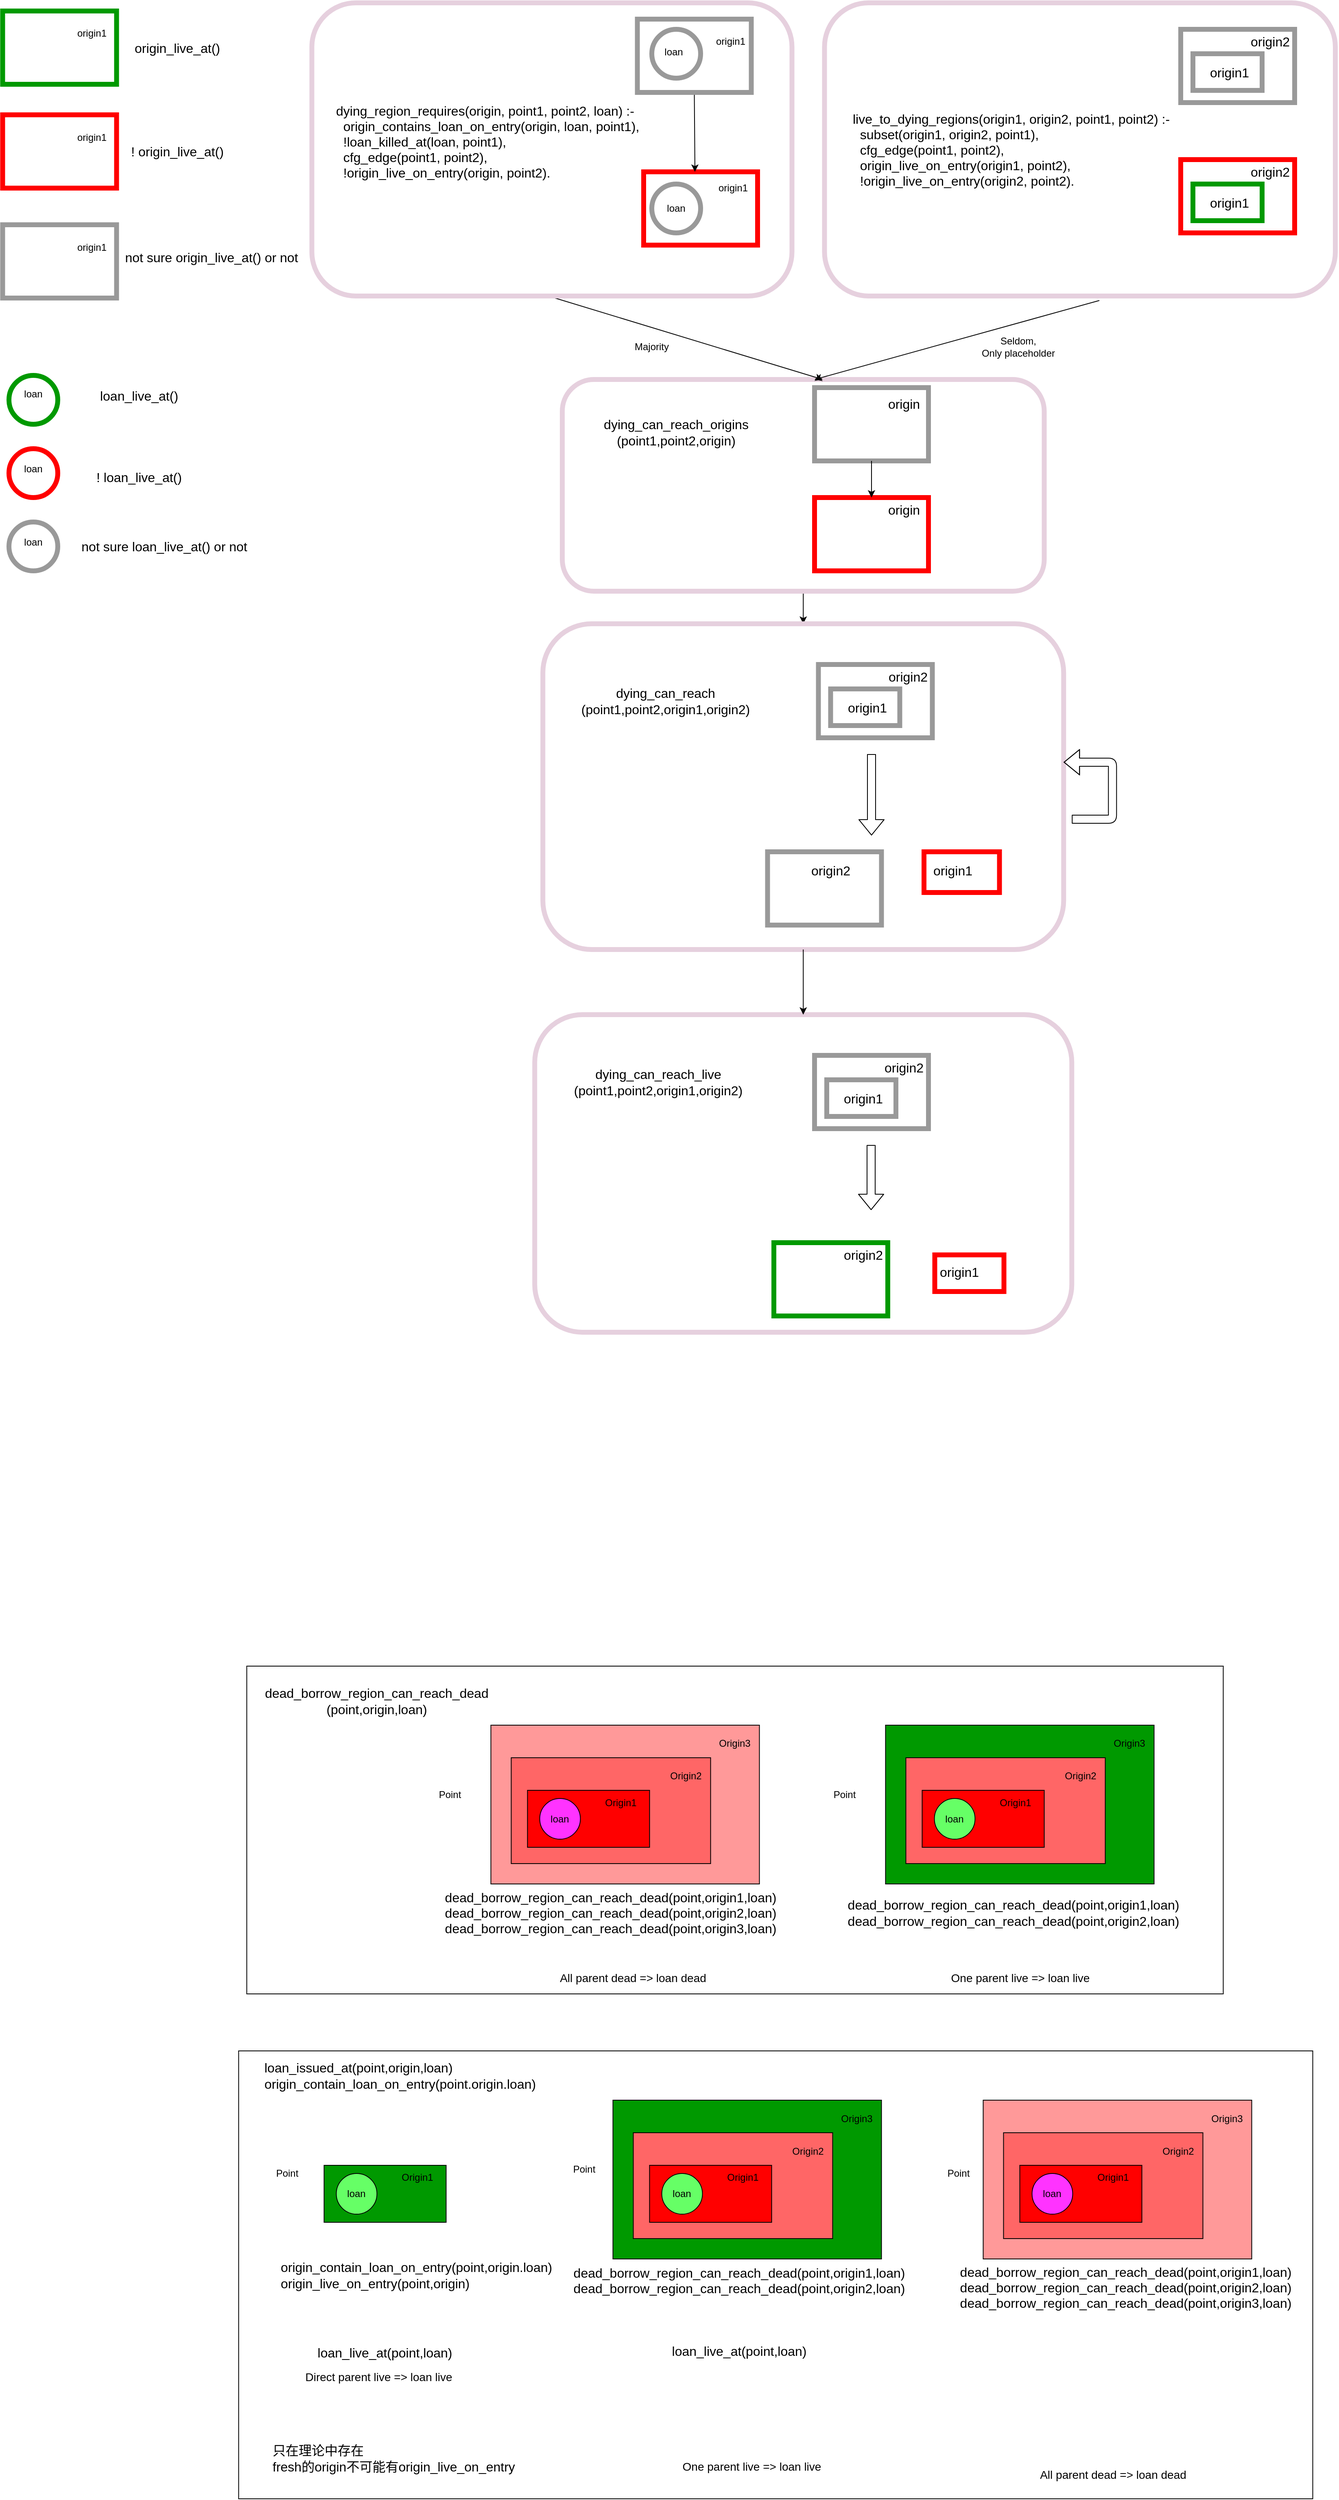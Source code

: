 <mxfile version="15.1.3" type="device"><diagram id="4ItoozWEmt4UMQ_Lu-9e" name="Page-1"><mxGraphModel dx="2272" dy="1925" grid="1" gridSize="10" guides="1" tooltips="1" connect="1" arrows="1" fold="1" page="1" pageScale="1" pageWidth="850" pageHeight="1100" math="0" shadow="0"><root><mxCell id="0"/><mxCell id="1" parent="0"/><mxCell id="DHd1Q7kL143896fJoq3--31" value="" style="edgeStyle=orthogonalEdgeStyle;rounded=0;orthogonalLoop=1;jettySize=auto;html=1;" parent="1" source="DHd1Q7kL143896fJoq3--25" target="hP6y3VwqV3rYE7MSqWvt-100" edge="1"><mxGeometry relative="1" as="geometry"/></mxCell><mxCell id="DHd1Q7kL143896fJoq3--25" value="" style="rounded=1;whiteSpace=wrap;html=1;strokeWidth=6;strokeColor=#E6D0DE;" parent="1" vertex="1"><mxGeometry x="50" y="400" width="592.25" height="260" as="geometry"/></mxCell><mxCell id="hP6y3VwqV3rYE7MSqWvt-100" value="" style="rounded=1;whiteSpace=wrap;html=1;strokeWidth=6;strokeColor=#E6D0DE;" parent="1" vertex="1"><mxGeometry x="26.13" y="700" width="640" height="400" as="geometry"/></mxCell><mxCell id="DHd1Q7kL143896fJoq3--18" value="" style="rounded=0;whiteSpace=wrap;html=1;strokeWidth=6;strokeColor=#999999;" parent="1" vertex="1"><mxGeometry x="302.25" y="980" width="140" height="90" as="geometry"/></mxCell><mxCell id="hP6y3VwqV3rYE7MSqWvt-101" value="" style="rounded=1;whiteSpace=wrap;html=1;strokeWidth=6;strokeColor=#E6D0DE;" parent="1" vertex="1"><mxGeometry x="16.13" y="1180" width="660" height="390" as="geometry"/></mxCell><mxCell id="hP6y3VwqV3rYE7MSqWvt-128" style="edgeStyle=orthogonalEdgeStyle;rounded=0;orthogonalLoop=1;jettySize=auto;html=1;entryX=0.5;entryY=0;entryDx=0;entryDy=0;fontSize=16;" parent="1" source="hP6y3VwqV3rYE7MSqWvt-100" target="hP6y3VwqV3rYE7MSqWvt-101" edge="1"><mxGeometry relative="1" as="geometry"/></mxCell><mxCell id="hP6y3VwqV3rYE7MSqWvt-66" value="" style="rounded=1;whiteSpace=wrap;html=1;strokeWidth=6;strokeColor=#E6D0DE;" parent="1" vertex="1"><mxGeometry x="372.25" y="-62.5" width="627.75" height="360" as="geometry"/></mxCell><mxCell id="gmZS5lx-OD6srE_DfvsA-1" value="" style="rounded=0;whiteSpace=wrap;html=1;fillColor=#FFFFFF;" parent="1" vertex="1"><mxGeometry x="-337.75" y="1980" width="1200" height="402.5" as="geometry"/></mxCell><mxCell id="gmZS5lx-OD6srE_DfvsA-12" value="" style="rounded=0;whiteSpace=wrap;html=1;fillColor=#FF9999;" parent="1" vertex="1"><mxGeometry x="-37.75" y="2052.5" width="330" height="195" as="geometry"/></mxCell><mxCell id="gmZS5lx-OD6srE_DfvsA-8" value="" style="rounded=0;whiteSpace=wrap;html=1;fillColor=#FF6666;" parent="1" vertex="1"><mxGeometry x="-12.75" y="2092.5" width="245" height="130" as="geometry"/></mxCell><mxCell id="8dX1J-5f6YRlSmqiTuca-73" value="dying_can_reach_origins&lt;br style=&quot;font-size: 16px;&quot;&gt;(point1,point2,origin)" style="text;html=1;strokeColor=none;fillColor=none;align=center;verticalAlign=middle;whiteSpace=wrap;rounded=0;fontSize=16;" parent="1" vertex="1"><mxGeometry x="170" y="455" width="40" height="20" as="geometry"/></mxCell><mxCell id="8dX1J-5f6YRlSmqiTuca-79" value="" style="endArrow=classic;html=1;fontSize=14;exitX=0.482;exitY=1;exitDx=0;exitDy=0;exitPerimeter=0;entryX=0.5;entryY=0;entryDx=0;entryDy=0;" parent="1" edge="1"><mxGeometry width="50" height="50" relative="1" as="geometry"><mxPoint x="41" y="300" as="sourcePoint"/><mxPoint x="370" y="400" as="targetPoint"/></mxGeometry></mxCell><mxCell id="8dX1J-5f6YRlSmqiTuca-80" value="" style="endArrow=classic;html=1;fontSize=14;" parent="1" edge="1"><mxGeometry width="50" height="50" relative="1" as="geometry"><mxPoint x="710" y="303" as="sourcePoint"/><mxPoint x="360" y="400" as="targetPoint"/></mxGeometry></mxCell><mxCell id="8dX1J-5f6YRlSmqiTuca-94" value="dying_can_reach&lt;br style=&quot;font-size: 16px;&quot;&gt;(point1,point2,origin1,origin2)" style="text;html=1;strokeColor=none;fillColor=none;align=center;verticalAlign=middle;whiteSpace=wrap;rounded=0;fontSize=16;" parent="1" vertex="1"><mxGeometry x="157.25" y="785" width="40" height="20" as="geometry"/></mxCell><mxCell id="8dX1J-5f6YRlSmqiTuca-169" value="dying_can_reach_live&lt;br style=&quot;font-size: 16px;&quot;&gt;(point1,point2,origin1,origin2)" style="text;html=1;strokeColor=none;fillColor=none;align=center;verticalAlign=middle;whiteSpace=wrap;rounded=0;fontSize=16;" parent="1" vertex="1"><mxGeometry x="147.75" y="1252.5" width="40" height="20" as="geometry"/></mxCell><mxCell id="-txUx5UtsufA0qWCfWp3-2" value="Majority" style="text;html=1;strokeColor=none;fillColor=none;align=center;verticalAlign=middle;whiteSpace=wrap;rounded=0;" parent="1" vertex="1"><mxGeometry x="140" y="350" width="40" height="20" as="geometry"/></mxCell><mxCell id="-txUx5UtsufA0qWCfWp3-3" value="Seldom, &lt;br&gt;Only placeholder" style="text;html=1;strokeColor=none;fillColor=none;align=center;verticalAlign=middle;whiteSpace=wrap;rounded=0;" parent="1" vertex="1"><mxGeometry x="561" y="350" width="99" height="20" as="geometry"/></mxCell><mxCell id="gmZS5lx-OD6srE_DfvsA-3" value="" style="rounded=0;whiteSpace=wrap;html=1;fillColor=#FF0000;" parent="1" vertex="1"><mxGeometry x="7.25" y="2132.5" width="150" height="70" as="geometry"/></mxCell><mxCell id="gmZS5lx-OD6srE_DfvsA-4" value="Origin1" style="text;html=1;strokeColor=none;fillColor=none;align=center;verticalAlign=middle;whiteSpace=wrap;rounded=0;" parent="1" vertex="1"><mxGeometry x="102.25" y="2137.5" width="40" height="20" as="geometry"/></mxCell><mxCell id="gmZS5lx-OD6srE_DfvsA-5" value="Point" style="text;html=1;strokeColor=none;fillColor=none;align=center;verticalAlign=middle;whiteSpace=wrap;rounded=0;fontSize=12;" parent="1" vertex="1"><mxGeometry x="-107.75" y="2127.5" width="40" height="20" as="geometry"/></mxCell><mxCell id="gmZS5lx-OD6srE_DfvsA-9" value="Origin2" style="text;html=1;strokeColor=none;fillColor=none;align=center;verticalAlign=middle;whiteSpace=wrap;rounded=0;" parent="1" vertex="1"><mxGeometry x="182.25" y="2102.5" width="40" height="25" as="geometry"/></mxCell><mxCell id="gmZS5lx-OD6srE_DfvsA-10" value="" style="ellipse;whiteSpace=wrap;html=1;aspect=fixed;fillColor=#ff33ff;" parent="1" vertex="1"><mxGeometry x="22.25" y="2142.5" width="50" height="50" as="geometry"/></mxCell><mxCell id="gmZS5lx-OD6srE_DfvsA-11" value="loan" style="text;html=1;strokeColor=none;fillColor=none;align=center;verticalAlign=middle;whiteSpace=wrap;rounded=0;" parent="1" vertex="1"><mxGeometry x="27.25" y="2157.5" width="40" height="20" as="geometry"/></mxCell><mxCell id="gmZS5lx-OD6srE_DfvsA-13" value="Origin3" style="text;html=1;strokeColor=none;fillColor=none;align=center;verticalAlign=middle;whiteSpace=wrap;rounded=0;" parent="1" vertex="1"><mxGeometry x="242.25" y="2062.5" width="40" height="25" as="geometry"/></mxCell><mxCell id="gmZS5lx-OD6srE_DfvsA-15" value="All parent dead =&amp;gt; loan dead" style="text;html=1;strokeColor=none;fillColor=none;align=center;verticalAlign=middle;whiteSpace=wrap;rounded=0;fontSize=14;" parent="1" vertex="1"><mxGeometry x="42.25" y="2352.5" width="190" height="20" as="geometry"/></mxCell><mxCell id="gmZS5lx-OD6srE_DfvsA-16" value="" style="rounded=0;whiteSpace=wrap;html=1;fillColor=#009900;" parent="1" vertex="1"><mxGeometry x="447.25" y="2052.5" width="330" height="195" as="geometry"/></mxCell><mxCell id="gmZS5lx-OD6srE_DfvsA-17" value="" style="rounded=0;whiteSpace=wrap;html=1;fillColor=#FF6666;" parent="1" vertex="1"><mxGeometry x="472.25" y="2092.5" width="245" height="130" as="geometry"/></mxCell><mxCell id="gmZS5lx-OD6srE_DfvsA-18" value="" style="rounded=0;whiteSpace=wrap;html=1;fillColor=#FF0000;" parent="1" vertex="1"><mxGeometry x="492.25" y="2132.5" width="150" height="70" as="geometry"/></mxCell><mxCell id="gmZS5lx-OD6srE_DfvsA-19" value="Origin1" style="text;html=1;strokeColor=none;fillColor=none;align=center;verticalAlign=middle;whiteSpace=wrap;rounded=0;" parent="1" vertex="1"><mxGeometry x="587.25" y="2137.5" width="40" height="20" as="geometry"/></mxCell><mxCell id="gmZS5lx-OD6srE_DfvsA-20" value="Point" style="text;html=1;strokeColor=none;fillColor=none;align=center;verticalAlign=middle;whiteSpace=wrap;rounded=0;fontSize=12;" parent="1" vertex="1"><mxGeometry x="377.25" y="2127.5" width="40" height="20" as="geometry"/></mxCell><mxCell id="gmZS5lx-OD6srE_DfvsA-21" value="Origin2" style="text;html=1;strokeColor=none;fillColor=none;align=center;verticalAlign=middle;whiteSpace=wrap;rounded=0;" parent="1" vertex="1"><mxGeometry x="667.25" y="2102.5" width="40" height="25" as="geometry"/></mxCell><mxCell id="gmZS5lx-OD6srE_DfvsA-22" value="" style="ellipse;whiteSpace=wrap;html=1;aspect=fixed;fillColor=#66ff66;" parent="1" vertex="1"><mxGeometry x="507.25" y="2142.5" width="50" height="50" as="geometry"/></mxCell><mxCell id="gmZS5lx-OD6srE_DfvsA-23" value="loan" style="text;html=1;strokeColor=none;fillColor=none;align=center;verticalAlign=middle;whiteSpace=wrap;rounded=0;" parent="1" vertex="1"><mxGeometry x="512.25" y="2157.5" width="40" height="20" as="geometry"/></mxCell><mxCell id="gmZS5lx-OD6srE_DfvsA-24" value="Origin3" style="text;html=1;strokeColor=none;fillColor=none;align=center;verticalAlign=middle;whiteSpace=wrap;rounded=0;" parent="1" vertex="1"><mxGeometry x="727.25" y="2062.5" width="40" height="25" as="geometry"/></mxCell><mxCell id="gmZS5lx-OD6srE_DfvsA-25" value="One parent live =&amp;gt; loan live" style="text;html=1;strokeColor=none;fillColor=none;align=center;verticalAlign=middle;whiteSpace=wrap;rounded=0;fontSize=14;" parent="1" vertex="1"><mxGeometry x="517.75" y="2352.5" width="190" height="20" as="geometry"/></mxCell><mxCell id="gmZS5lx-OD6srE_DfvsA-27" value="dead_borrow_region_can_reach_dead&lt;br&gt;(point,origin,loan)" style="text;html=1;strokeColor=none;fillColor=none;align=center;verticalAlign=middle;whiteSpace=wrap;rounded=0;fontSize=16;" parent="1" vertex="1"><mxGeometry x="-197.75" y="2012.5" width="40" height="20" as="geometry"/></mxCell><mxCell id="gmZS5lx-OD6srE_DfvsA-30" value="dead_borrow_region_can_reach_dead(point,origin1,loan)&lt;br&gt;dead_borrow_region_can_reach_dead(point,origin2,loan)&lt;br&gt;dead_borrow_region_can_reach_dead(point,origin3,loan)" style="text;html=1;strokeColor=none;fillColor=none;align=center;verticalAlign=middle;whiteSpace=wrap;rounded=0;fontSize=16;" parent="1" vertex="1"><mxGeometry x="-127.75" y="2272.5" width="475" height="20" as="geometry"/></mxCell><mxCell id="gmZS5lx-OD6srE_DfvsA-32" value="dead_borrow_region_can_reach_dead(point,origin1,loan)&lt;br&gt;dead_borrow_region_can_reach_dead(point,origin2,loan)&lt;br&gt;" style="text;html=1;strokeColor=none;fillColor=none;align=center;verticalAlign=middle;whiteSpace=wrap;rounded=0;fontSize=16;" parent="1" vertex="1"><mxGeometry x="367.25" y="2272.5" width="475" height="20" as="geometry"/></mxCell><mxCell id="gmZS5lx-OD6srE_DfvsA-33" value="" style="rounded=0;whiteSpace=wrap;html=1;fillColor=#FFFFFF;" parent="1" vertex="1"><mxGeometry x="-347.75" y="2452.5" width="1320" height="550" as="geometry"/></mxCell><mxCell id="gmZS5lx-OD6srE_DfvsA-36" value="" style="rounded=0;whiteSpace=wrap;html=1;fillColor=#009900;" parent="1" vertex="1"><mxGeometry x="-242.75" y="2593" width="150" height="70" as="geometry"/></mxCell><mxCell id="gmZS5lx-OD6srE_DfvsA-37" value="Origin1" style="text;html=1;strokeColor=none;fillColor=none;align=center;verticalAlign=middle;whiteSpace=wrap;rounded=0;" parent="1" vertex="1"><mxGeometry x="-147.75" y="2598" width="40" height="20" as="geometry"/></mxCell><mxCell id="gmZS5lx-OD6srE_DfvsA-38" value="Point" style="text;html=1;strokeColor=none;fillColor=none;align=center;verticalAlign=middle;whiteSpace=wrap;rounded=0;fontSize=12;" parent="1" vertex="1"><mxGeometry x="-307.75" y="2593" width="40" height="20" as="geometry"/></mxCell><mxCell id="gmZS5lx-OD6srE_DfvsA-40" value="" style="ellipse;whiteSpace=wrap;html=1;aspect=fixed;fillColor=#66ff66;" parent="1" vertex="1"><mxGeometry x="-227.75" y="2603" width="50" height="50" as="geometry"/></mxCell><mxCell id="gmZS5lx-OD6srE_DfvsA-41" value="loan" style="text;html=1;strokeColor=none;fillColor=none;align=center;verticalAlign=middle;whiteSpace=wrap;rounded=0;" parent="1" vertex="1"><mxGeometry x="-222.75" y="2618" width="40" height="20" as="geometry"/></mxCell><mxCell id="gmZS5lx-OD6srE_DfvsA-43" value="Direct parent live =&amp;gt; loan live" style="text;html=1;strokeColor=none;fillColor=none;align=center;verticalAlign=middle;whiteSpace=wrap;rounded=0;fontSize=14;" parent="1" vertex="1"><mxGeometry x="-317.75" y="2842.5" width="285" height="20" as="geometry"/></mxCell><mxCell id="gmZS5lx-OD6srE_DfvsA-44" value="" style="rounded=0;whiteSpace=wrap;html=1;fillColor=#009900;" parent="1" vertex="1"><mxGeometry x="112.25" y="2513" width="330" height="195" as="geometry"/></mxCell><mxCell id="gmZS5lx-OD6srE_DfvsA-45" value="" style="rounded=0;whiteSpace=wrap;html=1;fillColor=#FF6666;" parent="1" vertex="1"><mxGeometry x="137.25" y="2553" width="245" height="130" as="geometry"/></mxCell><mxCell id="gmZS5lx-OD6srE_DfvsA-46" value="" style="rounded=0;whiteSpace=wrap;html=1;fillColor=#FF0000;" parent="1" vertex="1"><mxGeometry x="157.25" y="2593" width="150" height="70" as="geometry"/></mxCell><mxCell id="gmZS5lx-OD6srE_DfvsA-47" value="Origin1" style="text;html=1;strokeColor=none;fillColor=none;align=center;verticalAlign=middle;whiteSpace=wrap;rounded=0;" parent="1" vertex="1"><mxGeometry x="252.25" y="2598" width="40" height="20" as="geometry"/></mxCell><mxCell id="gmZS5lx-OD6srE_DfvsA-48" value="Point" style="text;html=1;strokeColor=none;fillColor=none;align=center;verticalAlign=middle;whiteSpace=wrap;rounded=0;fontSize=12;" parent="1" vertex="1"><mxGeometry x="57.25" y="2588" width="40" height="20" as="geometry"/></mxCell><mxCell id="gmZS5lx-OD6srE_DfvsA-49" value="Origin2" style="text;html=1;strokeColor=none;fillColor=none;align=center;verticalAlign=middle;whiteSpace=wrap;rounded=0;" parent="1" vertex="1"><mxGeometry x="332.25" y="2563" width="40" height="25" as="geometry"/></mxCell><mxCell id="gmZS5lx-OD6srE_DfvsA-50" value="" style="ellipse;whiteSpace=wrap;html=1;aspect=fixed;fillColor=#66ff66;" parent="1" vertex="1"><mxGeometry x="172.25" y="2603" width="50" height="50" as="geometry"/></mxCell><mxCell id="gmZS5lx-OD6srE_DfvsA-51" value="loan" style="text;html=1;strokeColor=none;fillColor=none;align=center;verticalAlign=middle;whiteSpace=wrap;rounded=0;" parent="1" vertex="1"><mxGeometry x="177.25" y="2618" width="40" height="20" as="geometry"/></mxCell><mxCell id="gmZS5lx-OD6srE_DfvsA-52" value="Origin3" style="text;html=1;strokeColor=none;fillColor=none;align=center;verticalAlign=middle;whiteSpace=wrap;rounded=0;" parent="1" vertex="1"><mxGeometry x="392.25" y="2523" width="40" height="25" as="geometry"/></mxCell><mxCell id="gmZS5lx-OD6srE_DfvsA-53" value="One parent live =&amp;gt; loan live" style="text;html=1;strokeColor=none;fillColor=none;align=center;verticalAlign=middle;whiteSpace=wrap;rounded=0;fontSize=14;" parent="1" vertex="1"><mxGeometry x="188.25" y="2952.5" width="190" height="20" as="geometry"/></mxCell><mxCell id="gmZS5lx-OD6srE_DfvsA-54" value="loan_issued_at(point,origin,loan)&lt;br&gt;origin_contain_loan_on_entry(point.origin.loan)" style="text;html=1;strokeColor=none;fillColor=none;align=left;verticalAlign=middle;whiteSpace=wrap;rounded=0;fontSize=16;" parent="1" vertex="1"><mxGeometry x="-317.75" y="2473" width="280" height="20" as="geometry"/></mxCell><mxCell id="gmZS5lx-OD6srE_DfvsA-56" value="dead_borrow_region_can_reach_dead(point,origin1,loan)&lt;br&gt;dead_borrow_region_can_reach_dead(point,origin2,loan)&lt;br&gt;&lt;br&gt;&lt;br&gt;&lt;br&gt;loan_live_at(point,loan)" style="text;html=1;strokeColor=none;fillColor=none;align=center;verticalAlign=middle;whiteSpace=wrap;rounded=0;fontSize=16;" parent="1" vertex="1"><mxGeometry x="30.25" y="2762.5" width="475" height="20" as="geometry"/></mxCell><mxCell id="gmZS5lx-OD6srE_DfvsA-67" value="" style="rounded=0;whiteSpace=wrap;html=1;fillColor=#FF9999;" parent="1" vertex="1"><mxGeometry x="567.25" y="2513" width="330" height="195" as="geometry"/></mxCell><mxCell id="gmZS5lx-OD6srE_DfvsA-68" value="" style="rounded=0;whiteSpace=wrap;html=1;fillColor=#FF6666;" parent="1" vertex="1"><mxGeometry x="592.25" y="2553" width="245" height="130" as="geometry"/></mxCell><mxCell id="gmZS5lx-OD6srE_DfvsA-69" value="" style="rounded=0;whiteSpace=wrap;html=1;fillColor=#FF0000;" parent="1" vertex="1"><mxGeometry x="612.25" y="2593" width="150" height="70" as="geometry"/></mxCell><mxCell id="gmZS5lx-OD6srE_DfvsA-70" value="Origin1" style="text;html=1;strokeColor=none;fillColor=none;align=center;verticalAlign=middle;whiteSpace=wrap;rounded=0;" parent="1" vertex="1"><mxGeometry x="707.25" y="2598" width="40" height="20" as="geometry"/></mxCell><mxCell id="gmZS5lx-OD6srE_DfvsA-71" value="Point" style="text;html=1;strokeColor=none;fillColor=none;align=center;verticalAlign=middle;whiteSpace=wrap;rounded=0;fontSize=12;" parent="1" vertex="1"><mxGeometry x="517.25" y="2593" width="40" height="20" as="geometry"/></mxCell><mxCell id="gmZS5lx-OD6srE_DfvsA-72" value="Origin2" style="text;html=1;strokeColor=none;fillColor=none;align=center;verticalAlign=middle;whiteSpace=wrap;rounded=0;" parent="1" vertex="1"><mxGeometry x="787.25" y="2563" width="40" height="25" as="geometry"/></mxCell><mxCell id="gmZS5lx-OD6srE_DfvsA-73" value="" style="ellipse;whiteSpace=wrap;html=1;aspect=fixed;fillColor=#ff33ff;" parent="1" vertex="1"><mxGeometry x="627.25" y="2603" width="50" height="50" as="geometry"/></mxCell><mxCell id="gmZS5lx-OD6srE_DfvsA-74" value="loan" style="text;html=1;strokeColor=none;fillColor=none;align=center;verticalAlign=middle;whiteSpace=wrap;rounded=0;" parent="1" vertex="1"><mxGeometry x="632.25" y="2618" width="40" height="20" as="geometry"/></mxCell><mxCell id="gmZS5lx-OD6srE_DfvsA-75" value="Origin3" style="text;html=1;strokeColor=none;fillColor=none;align=center;verticalAlign=middle;whiteSpace=wrap;rounded=0;" parent="1" vertex="1"><mxGeometry x="847.25" y="2523" width="40" height="25" as="geometry"/></mxCell><mxCell id="gmZS5lx-OD6srE_DfvsA-76" value="All parent dead =&amp;gt; loan dead" style="text;html=1;strokeColor=none;fillColor=none;align=center;verticalAlign=middle;whiteSpace=wrap;rounded=0;fontSize=14;" parent="1" vertex="1"><mxGeometry x="632.25" y="2962.5" width="190" height="20" as="geometry"/></mxCell><mxCell id="gmZS5lx-OD6srE_DfvsA-77" value="dead_borrow_region_can_reach_dead(point,origin1,loan)&lt;br&gt;dead_borrow_region_can_reach_dead(point,origin2,loan)&lt;br&gt;dead_borrow_region_can_reach_dead(point,origin3,loan)" style="text;html=1;strokeColor=none;fillColor=none;align=center;verticalAlign=middle;whiteSpace=wrap;rounded=0;fontSize=16;" parent="1" vertex="1"><mxGeometry x="504.75" y="2733" width="475" height="20" as="geometry"/></mxCell><mxCell id="gmZS5lx-OD6srE_DfvsA-80" value="loan_live_at(point,loan)" style="text;html=1;strokeColor=none;fillColor=none;align=center;verticalAlign=middle;whiteSpace=wrap;rounded=0;fontSize=16;" parent="1" vertex="1"><mxGeometry x="-187.75" y="2812.5" width="40" height="20" as="geometry"/></mxCell><mxCell id="hP6y3VwqV3rYE7MSqWvt-5" value="origin_contain_loan_on_entry(point,origin.loan)&lt;br style=&quot;font-size: 16px;&quot;&gt;origin_live_on_entry(point,origin)" style="text;html=1;strokeColor=none;fillColor=none;align=left;verticalAlign=middle;whiteSpace=wrap;rounded=0;fontSize=16;" parent="1" vertex="1"><mxGeometry x="-297.75" y="2717.5" width="40" height="20" as="geometry"/></mxCell><mxCell id="hP6y3VwqV3rYE7MSqWvt-12" value="只在理论中存在&lt;br&gt;fresh的origin不可能有origin_live_on_entry" style="text;html=1;strokeColor=none;fillColor=none;align=left;verticalAlign=middle;whiteSpace=wrap;rounded=0;fontSize=16;" parent="1" vertex="1"><mxGeometry x="-307.75" y="2942.5" width="365" height="20" as="geometry"/></mxCell><mxCell id="hP6y3VwqV3rYE7MSqWvt-13" value="" style="rounded=1;whiteSpace=wrap;html=1;strokeWidth=6;strokeColor=#E6D0DE;" parent="1" vertex="1"><mxGeometry x="-257.75" y="-62.5" width="590" height="360" as="geometry"/></mxCell><mxCell id="hP6y3VwqV3rYE7MSqWvt-26" value="" style="rounded=0;whiteSpace=wrap;html=1;strokeWidth=6;strokeColor=#FF0000;" parent="1" vertex="1"><mxGeometry x="150" y="145" width="140" height="90" as="geometry"/></mxCell><mxCell id="hP6y3VwqV3rYE7MSqWvt-27" value="" style="ellipse;whiteSpace=wrap;html=1;aspect=fixed;strokeWidth=6;strokeColor=#999999;" parent="1" vertex="1"><mxGeometry x="160" y="160" width="60" height="60" as="geometry"/></mxCell><mxCell id="hP6y3VwqV3rYE7MSqWvt-28" value="loan" style="text;html=1;strokeColor=none;fillColor=none;align=center;verticalAlign=middle;whiteSpace=wrap;rounded=0;" parent="1" vertex="1"><mxGeometry x="170" y="180" width="40" height="20" as="geometry"/></mxCell><mxCell id="hP6y3VwqV3rYE7MSqWvt-29" value="origin1" style="text;html=1;strokeColor=none;fillColor=none;align=center;verticalAlign=middle;whiteSpace=wrap;rounded=0;" parent="1" vertex="1"><mxGeometry x="240" y="155" width="40" height="20" as="geometry"/></mxCell><mxCell id="hP6y3VwqV3rYE7MSqWvt-35" value="&lt;div style=&quot;font-size: 16px;&quot;&gt;dying_region_requires(origin, point1, point2, loan) :-&lt;/div&gt;&lt;div style=&quot;font-size: 16px;&quot;&gt;&amp;nbsp; origin_contains_loan_on_entry(origin, loan, point1),&lt;/div&gt;&lt;div style=&quot;font-size: 16px;&quot;&gt;&amp;nbsp; !loan_killed_at(loan, point1),&lt;/div&gt;&lt;div style=&quot;font-size: 16px;&quot;&gt;&amp;nbsp; cfg_edge(point1, point2),&lt;/div&gt;&lt;div style=&quot;font-size: 16px;&quot;&gt;&amp;nbsp; !origin_live_on_entry(origin, point2).&lt;/div&gt;" style="text;html=1;strokeColor=none;fillColor=none;align=left;verticalAlign=middle;whiteSpace=wrap;rounded=0;fontSize=16;" parent="1" vertex="1"><mxGeometry x="-230.5" y="57.5" width="430" height="100" as="geometry"/></mxCell><mxCell id="hP6y3VwqV3rYE7MSqWvt-41" value="" style="endArrow=classic;html=1;fontSize=16;exitX=0.5;exitY=1;exitDx=0;exitDy=0;entryX=0.45;entryY=0;entryDx=0;entryDy=0;entryPerimeter=0;" parent="1" source="hP6y3VwqV3rYE7MSqWvt-22" target="hP6y3VwqV3rYE7MSqWvt-26" edge="1"><mxGeometry width="50" height="50" relative="1" as="geometry"><mxPoint x="85" y="165" as="sourcePoint"/><mxPoint x="395" y="145" as="targetPoint"/></mxGeometry></mxCell><mxCell id="hP6y3VwqV3rYE7MSqWvt-43" value="live_to_dying_regions(origin1, origin2, point1, point2) :-&lt;br&gt;&amp;nbsp; subset(origin1, origin2, point1),&lt;br&gt;&amp;nbsp; cfg_edge(point1, point2),&lt;br&gt;&amp;nbsp; origin_live_on_entry(origin1, point2),&lt;br&gt;&amp;nbsp; !origin_live_on_entry(origin2, point2)." style="text;html=1;strokeColor=none;fillColor=none;align=left;verticalAlign=middle;whiteSpace=wrap;rounded=0;fontSize=16;" parent="1" vertex="1"><mxGeometry x="404.75" y="62.5" width="405" height="110" as="geometry"/></mxCell><mxCell id="hP6y3VwqV3rYE7MSqWvt-72" value="" style="rounded=0;whiteSpace=wrap;html=1;strokeWidth=6;strokeColor=#ff0000;" parent="1" vertex="1"><mxGeometry x="360" y="545" width="140" height="90" as="geometry"/></mxCell><mxCell id="hP6y3VwqV3rYE7MSqWvt-73" value="origin" style="text;html=1;strokeColor=none;fillColor=none;align=center;verticalAlign=middle;whiteSpace=wrap;rounded=0;fontSize=16;" parent="1" vertex="1"><mxGeometry x="450" y="550" width="40" height="20" as="geometry"/></mxCell><mxCell id="hP6y3VwqV3rYE7MSqWvt-74" value="" style="rounded=0;whiteSpace=wrap;html=1;strokeWidth=6;strokeColor=#999999;" parent="1" vertex="1"><mxGeometry x="360" y="410" width="140" height="90" as="geometry"/></mxCell><mxCell id="hP6y3VwqV3rYE7MSqWvt-75" value="origin" style="text;html=1;strokeColor=none;fillColor=none;align=center;verticalAlign=middle;whiteSpace=wrap;rounded=0;fontSize=16;" parent="1" vertex="1"><mxGeometry x="450" y="420" width="40" height="20" as="geometry"/></mxCell><mxCell id="hP6y3VwqV3rYE7MSqWvt-88" value="" style="rounded=0;whiteSpace=wrap;html=1;strokeWidth=6;strokeColor=#999999;" parent="1" vertex="1"><mxGeometry x="364.75" y="750" width="140" height="90" as="geometry"/></mxCell><mxCell id="hP6y3VwqV3rYE7MSqWvt-89" value="" style="rounded=0;whiteSpace=wrap;html=1;strokeWidth=6;strokeColor=#999999;" parent="1" vertex="1"><mxGeometry x="379.75" y="780" width="85" height="45" as="geometry"/></mxCell><mxCell id="hP6y3VwqV3rYE7MSqWvt-90" value="origin1" style="text;html=1;strokeColor=none;fillColor=none;align=center;verticalAlign=middle;whiteSpace=wrap;rounded=0;fontSize=16;" parent="1" vertex="1"><mxGeometry x="404.75" y="792.5" width="40" height="20" as="geometry"/></mxCell><mxCell id="hP6y3VwqV3rYE7MSqWvt-91" value="origin2" style="text;html=1;strokeColor=none;fillColor=none;align=center;verticalAlign=middle;whiteSpace=wrap;rounded=0;fontSize=16;" parent="1" vertex="1"><mxGeometry x="454.75" y="755" width="40" height="20" as="geometry"/></mxCell><mxCell id="hP6y3VwqV3rYE7MSqWvt-93" value="" style="rounded=0;whiteSpace=wrap;html=1;strokeWidth=6;strokeColor=#ff0000;" parent="1" vertex="1"><mxGeometry x="494.5" y="980" width="92.75" height="50" as="geometry"/></mxCell><mxCell id="hP6y3VwqV3rYE7MSqWvt-94" value="origin1" style="text;html=1;strokeColor=none;fillColor=none;align=center;verticalAlign=middle;whiteSpace=wrap;rounded=0;fontSize=16;" parent="1" vertex="1"><mxGeometry x="509.5" y="992.5" width="40" height="20" as="geometry"/></mxCell><mxCell id="hP6y3VwqV3rYE7MSqWvt-95" value="origin2" style="text;html=1;strokeColor=none;fillColor=none;align=center;verticalAlign=middle;whiteSpace=wrap;rounded=0;fontSize=16;" parent="1" vertex="1"><mxGeometry x="359.5" y="992.5" width="40" height="20" as="geometry"/></mxCell><mxCell id="hP6y3VwqV3rYE7MSqWvt-115" value="" style="rounded=0;whiteSpace=wrap;html=1;strokeWidth=6;strokeColor=#999999;" parent="1" vertex="1"><mxGeometry x="360" y="1230" width="140" height="90" as="geometry"/></mxCell><mxCell id="hP6y3VwqV3rYE7MSqWvt-116" value="" style="rounded=0;whiteSpace=wrap;html=1;strokeWidth=6;strokeColor=#999999;" parent="1" vertex="1"><mxGeometry x="375" y="1260" width="85" height="45" as="geometry"/></mxCell><mxCell id="hP6y3VwqV3rYE7MSqWvt-117" value="origin1" style="text;html=1;strokeColor=none;fillColor=none;align=center;verticalAlign=middle;whiteSpace=wrap;rounded=0;fontSize=16;" parent="1" vertex="1"><mxGeometry x="400" y="1272.5" width="40" height="20" as="geometry"/></mxCell><mxCell id="hP6y3VwqV3rYE7MSqWvt-118" value="origin2" style="text;html=1;strokeColor=none;fillColor=none;align=center;verticalAlign=middle;whiteSpace=wrap;rounded=0;fontSize=16;" parent="1" vertex="1"><mxGeometry x="450" y="1235" width="40" height="20" as="geometry"/></mxCell><mxCell id="hP6y3VwqV3rYE7MSqWvt-127" value="" style="group" parent="1" vertex="1" connectable="0"><mxGeometry x="310" y="1460" width="140" height="90" as="geometry"/></mxCell><mxCell id="hP6y3VwqV3rYE7MSqWvt-119" value="" style="rounded=0;whiteSpace=wrap;html=1;strokeColor=#009900;strokeWidth=6;" parent="hP6y3VwqV3rYE7MSqWvt-127" vertex="1"><mxGeometry width="140" height="90" as="geometry"/></mxCell><mxCell id="hP6y3VwqV3rYE7MSqWvt-122" value="origin2" style="text;html=1;strokeColor=none;fillColor=none;align=center;verticalAlign=middle;whiteSpace=wrap;rounded=0;fontSize=16;" parent="hP6y3VwqV3rYE7MSqWvt-127" vertex="1"><mxGeometry x="90" y="5" width="40" height="20" as="geometry"/></mxCell><mxCell id="VIXc982HGgLYVZ8OpPmh-1" value="" style="endArrow=classic;html=1;exitX=0.5;exitY=1;exitDx=0;exitDy=0;entryX=0.5;entryY=0;entryDx=0;entryDy=0;" parent="1" source="hP6y3VwqV3rYE7MSqWvt-74" target="hP6y3VwqV3rYE7MSqWvt-72" edge="1"><mxGeometry width="50" height="50" relative="1" as="geometry"><mxPoint x="170" y="560" as="sourcePoint"/><mxPoint x="220" y="510" as="targetPoint"/></mxGeometry></mxCell><mxCell id="5Jtfc8YPtFpqzGXsWBql-1" value="" style="rounded=0;whiteSpace=wrap;html=1;strokeColor=#009900;strokeWidth=6;" parent="1" vertex="1"><mxGeometry x="-637.75" y="-52.5" width="140" height="90" as="geometry"/></mxCell><mxCell id="5Jtfc8YPtFpqzGXsWBql-2" value="origin_live_at()" style="text;html=1;strokeColor=none;fillColor=none;align=center;verticalAlign=middle;whiteSpace=wrap;rounded=0;fontSize=16;" parent="1" vertex="1"><mxGeometry x="-487.75" y="-17.5" width="130" height="20" as="geometry"/></mxCell><mxCell id="5Jtfc8YPtFpqzGXsWBql-3" value="origin1" style="text;html=1;strokeColor=none;fillColor=none;align=center;verticalAlign=middle;whiteSpace=wrap;rounded=0;" parent="1" vertex="1"><mxGeometry x="-547.75" y="-35" width="40" height="20" as="geometry"/></mxCell><mxCell id="5Jtfc8YPtFpqzGXsWBql-4" value="" style="rounded=0;whiteSpace=wrap;html=1;strokeWidth=6;strokeColor=#ff0000;" parent="1" vertex="1"><mxGeometry x="-637.75" y="75" width="140" height="90" as="geometry"/></mxCell><mxCell id="5Jtfc8YPtFpqzGXsWBql-5" value="! origin_live_at()" style="text;html=1;strokeColor=none;fillColor=none;align=center;verticalAlign=middle;whiteSpace=wrap;rounded=0;fontSize=16;" parent="1" vertex="1"><mxGeometry x="-497.75" y="110" width="150" height="20" as="geometry"/></mxCell><mxCell id="5Jtfc8YPtFpqzGXsWBql-6" value="origin1" style="text;html=1;strokeColor=none;fillColor=none;align=center;verticalAlign=middle;whiteSpace=wrap;rounded=0;" parent="1" vertex="1"><mxGeometry x="-547.75" y="92.5" width="40" height="20" as="geometry"/></mxCell><mxCell id="5Jtfc8YPtFpqzGXsWBql-7" value="" style="ellipse;whiteSpace=wrap;html=1;aspect=fixed;strokeColor=#009900;strokeWidth=6;" parent="1" vertex="1"><mxGeometry x="-630" y="395" width="60" height="60" as="geometry"/></mxCell><mxCell id="5Jtfc8YPtFpqzGXsWBql-8" value="loan" style="text;html=1;strokeColor=none;fillColor=none;align=center;verticalAlign=middle;whiteSpace=wrap;rounded=0;" parent="1" vertex="1"><mxGeometry x="-620" y="405" width="40" height="25" as="geometry"/></mxCell><mxCell id="5Jtfc8YPtFpqzGXsWBql-9" value="loan_live_at()" style="text;html=1;strokeColor=none;fillColor=none;align=center;verticalAlign=middle;whiteSpace=wrap;rounded=0;fontSize=16;" parent="1" vertex="1"><mxGeometry x="-540" y="410" width="140" height="20" as="geometry"/></mxCell><mxCell id="5Jtfc8YPtFpqzGXsWBql-10" value="" style="ellipse;whiteSpace=wrap;html=1;aspect=fixed;strokeWidth=6;strokeColor=#ff0000;" parent="1" vertex="1"><mxGeometry x="-630" y="485" width="60" height="60" as="geometry"/></mxCell><mxCell id="5Jtfc8YPtFpqzGXsWBql-11" value="loan" style="text;html=1;strokeColor=none;fillColor=none;align=center;verticalAlign=middle;whiteSpace=wrap;rounded=0;" parent="1" vertex="1"><mxGeometry x="-620" y="500" width="40" height="20" as="geometry"/></mxCell><mxCell id="5Jtfc8YPtFpqzGXsWBql-12" value="! loan_live_at()" style="text;html=1;strokeColor=none;fillColor=none;align=center;verticalAlign=middle;whiteSpace=wrap;rounded=0;fontSize=16;" parent="1" vertex="1"><mxGeometry x="-530" y="510" width="120" height="20" as="geometry"/></mxCell><mxCell id="DHd1Q7kL143896fJoq3--1" value="" style="rounded=0;whiteSpace=wrap;html=1;strokeWidth=6;strokeColor=#999999;" parent="1" vertex="1"><mxGeometry x="-637.75" y="210" width="140" height="90" as="geometry"/></mxCell><mxCell id="DHd1Q7kL143896fJoq3--2" value="not sure origin_live_at() or not" style="text;html=1;strokeColor=none;fillColor=none;align=center;verticalAlign=middle;whiteSpace=wrap;rounded=0;fontSize=16;" parent="1" vertex="1"><mxGeometry x="-505.5" y="240" width="247.75" height="20" as="geometry"/></mxCell><mxCell id="DHd1Q7kL143896fJoq3--3" value="origin1" style="text;html=1;strokeColor=none;fillColor=none;align=center;verticalAlign=middle;whiteSpace=wrap;rounded=0;" parent="1" vertex="1"><mxGeometry x="-547.75" y="227.5" width="40" height="20" as="geometry"/></mxCell><mxCell id="DHd1Q7kL143896fJoq3--7" value="" style="ellipse;whiteSpace=wrap;html=1;aspect=fixed;strokeWidth=6;strokeColor=#999999;" parent="1" vertex="1"><mxGeometry x="-630" y="575" width="60" height="60" as="geometry"/></mxCell><mxCell id="DHd1Q7kL143896fJoq3--8" value="loan" style="text;html=1;strokeColor=none;fillColor=none;align=center;verticalAlign=middle;whiteSpace=wrap;rounded=0;" parent="1" vertex="1"><mxGeometry x="-620" y="590" width="40" height="20" as="geometry"/></mxCell><mxCell id="DHd1Q7kL143896fJoq3--9" value="not sure loan_live_at() or not" style="text;html=1;strokeColor=none;fillColor=none;align=center;verticalAlign=middle;whiteSpace=wrap;rounded=0;fontSize=16;" parent="1" vertex="1"><mxGeometry x="-557.75" y="595" width="237.75" height="20" as="geometry"/></mxCell><mxCell id="DHd1Q7kL143896fJoq3--13" value="" style="group" parent="1" vertex="1" connectable="0"><mxGeometry x="810" y="-30" width="140" height="90" as="geometry"/></mxCell><mxCell id="hP6y3VwqV3rYE7MSqWvt-58" value="" style="rounded=0;whiteSpace=wrap;html=1;strokeWidth=6;strokeColor=#999999;" parent="DHd1Q7kL143896fJoq3--13" vertex="1"><mxGeometry width="140" height="90" as="geometry"/></mxCell><mxCell id="hP6y3VwqV3rYE7MSqWvt-59" value="" style="rounded=0;whiteSpace=wrap;html=1;strokeWidth=6;strokeColor=#999999;" parent="DHd1Q7kL143896fJoq3--13" vertex="1"><mxGeometry x="15" y="30" width="85" height="45" as="geometry"/></mxCell><mxCell id="hP6y3VwqV3rYE7MSqWvt-60" value="origin1" style="text;html=1;strokeColor=none;fillColor=none;align=center;verticalAlign=middle;whiteSpace=wrap;rounded=0;fontSize=16;" parent="DHd1Q7kL143896fJoq3--13" vertex="1"><mxGeometry x="40" y="42.5" width="40" height="20" as="geometry"/></mxCell><mxCell id="hP6y3VwqV3rYE7MSqWvt-61" value="origin2" style="text;html=1;strokeColor=none;fillColor=none;align=center;verticalAlign=middle;whiteSpace=wrap;rounded=0;fontSize=16;" parent="DHd1Q7kL143896fJoq3--13" vertex="1"><mxGeometry x="90" y="5" width="40" height="20" as="geometry"/></mxCell><mxCell id="DHd1Q7kL143896fJoq3--15" value="" style="group" parent="1" vertex="1" connectable="0"><mxGeometry x="810" y="130" width="140" height="90" as="geometry"/></mxCell><mxCell id="hP6y3VwqV3rYE7MSqWvt-62" value="" style="rounded=0;whiteSpace=wrap;html=1;strokeWidth=6;strokeColor=#ff0000;" parent="DHd1Q7kL143896fJoq3--15" vertex="1"><mxGeometry width="140" height="90" as="geometry"/></mxCell><mxCell id="hP6y3VwqV3rYE7MSqWvt-63" value="" style="rounded=0;whiteSpace=wrap;html=1;strokeColor=#009900;strokeWidth=6;" parent="DHd1Q7kL143896fJoq3--15" vertex="1"><mxGeometry x="15" y="30" width="85" height="45" as="geometry"/></mxCell><mxCell id="hP6y3VwqV3rYE7MSqWvt-64" value="origin1" style="text;html=1;strokeColor=none;fillColor=none;align=center;verticalAlign=middle;whiteSpace=wrap;rounded=0;fontSize=16;" parent="DHd1Q7kL143896fJoq3--15" vertex="1"><mxGeometry x="40" y="42.5" width="40" height="20" as="geometry"/></mxCell><mxCell id="hP6y3VwqV3rYE7MSqWvt-65" value="origin2" style="text;html=1;strokeColor=none;fillColor=none;align=center;verticalAlign=middle;whiteSpace=wrap;rounded=0;fontSize=16;" parent="DHd1Q7kL143896fJoq3--15" vertex="1"><mxGeometry x="90" y="5" width="40" height="20" as="geometry"/></mxCell><mxCell id="hP6y3VwqV3rYE7MSqWvt-120" value="" style="rounded=0;whiteSpace=wrap;html=1;strokeWidth=6;strokeColor=#ff0000;" parent="1" vertex="1"><mxGeometry x="507.75" y="1475" width="85" height="45" as="geometry"/></mxCell><mxCell id="hP6y3VwqV3rYE7MSqWvt-121" value="origin1" style="text;html=1;strokeColor=none;fillColor=none;align=center;verticalAlign=middle;whiteSpace=wrap;rounded=0;fontSize=16;" parent="1" vertex="1"><mxGeometry x="517.75" y="1490" width="40" height="12.5" as="geometry"/></mxCell><mxCell id="DHd1Q7kL143896fJoq3--22" value="" style="group" parent="1" vertex="1" connectable="0"><mxGeometry x="142.25" y="-42.5" width="140" height="90" as="geometry"/></mxCell><mxCell id="hP6y3VwqV3rYE7MSqWvt-22" value="" style="rounded=0;whiteSpace=wrap;html=1;strokeWidth=6;strokeColor=#999999;" parent="DHd1Q7kL143896fJoq3--22" vertex="1"><mxGeometry width="140" height="90" as="geometry"/></mxCell><mxCell id="hP6y3VwqV3rYE7MSqWvt-23" value="" style="ellipse;whiteSpace=wrap;html=1;aspect=fixed;strokeWidth=6;strokeColor=#999999;" parent="DHd1Q7kL143896fJoq3--22" vertex="1"><mxGeometry x="17.75" y="12.5" width="60" height="60" as="geometry"/></mxCell><mxCell id="hP6y3VwqV3rYE7MSqWvt-24" value="loan" style="text;html=1;strokeColor=none;fillColor=none;align=center;verticalAlign=middle;whiteSpace=wrap;rounded=0;" parent="DHd1Q7kL143896fJoq3--22" vertex="1"><mxGeometry x="25" y="30" width="40" height="20" as="geometry"/></mxCell><mxCell id="hP6y3VwqV3rYE7MSqWvt-25" value="origin1" style="text;html=1;strokeColor=none;fillColor=none;align=center;verticalAlign=middle;whiteSpace=wrap;rounded=0;" parent="DHd1Q7kL143896fJoq3--22" vertex="1"><mxGeometry x="95" y="17.5" width="40" height="20" as="geometry"/></mxCell><mxCell id="DHd1Q7kL143896fJoq3--27" value="" style="shape=flexArrow;endArrow=classic;html=1;" parent="1" edge="1"><mxGeometry width="50" height="50" relative="1" as="geometry"><mxPoint x="430" y="860" as="sourcePoint"/><mxPoint x="430" y="960" as="targetPoint"/></mxGeometry></mxCell><mxCell id="DHd1Q7kL143896fJoq3--28" value="" style="shape=flexArrow;endArrow=classic;html=1;" parent="1" edge="1"><mxGeometry width="50" height="50" relative="1" as="geometry"><mxPoint x="429.5" y="1340" as="sourcePoint"/><mxPoint x="429.5" y="1420" as="targetPoint"/></mxGeometry></mxCell><mxCell id="qRK6T8jTOqWuT2dkyqnL-1" value="" style="shape=flexArrow;endArrow=classic;html=1;" edge="1" parent="1"><mxGeometry width="50" height="50" relative="1" as="geometry"><mxPoint x="676.13" y="940" as="sourcePoint"/><mxPoint x="666.13" y="870" as="targetPoint"/><Array as="points"><mxPoint x="726.13" y="940"/><mxPoint x="726.13" y="870"/></Array></mxGeometry></mxCell></root></mxGraphModel></diagram></mxfile>